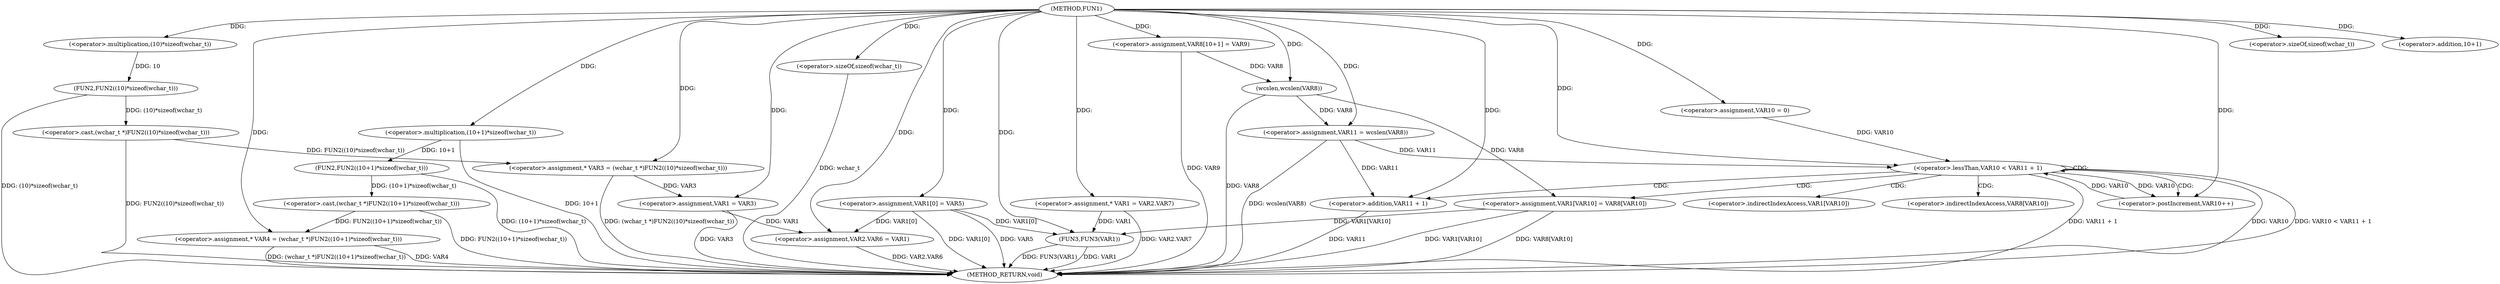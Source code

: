 digraph FUN1 {  
"1000100" [label = "(METHOD,FUN1)" ]
"1000178" [label = "(METHOD_RETURN,void)" ]
"1000105" [label = "(<operator>.assignment,* VAR3 = (wchar_t *)FUN2((10)*sizeof(wchar_t)))" ]
"1000107" [label = "(<operator>.cast,(wchar_t *)FUN2((10)*sizeof(wchar_t)))" ]
"1000109" [label = "(FUN2,FUN2((10)*sizeof(wchar_t)))" ]
"1000110" [label = "(<operator>.multiplication,(10)*sizeof(wchar_t))" ]
"1000112" [label = "(<operator>.sizeOf,sizeof(wchar_t))" ]
"1000115" [label = "(<operator>.assignment,* VAR4 = (wchar_t *)FUN2((10+1)*sizeof(wchar_t)))" ]
"1000117" [label = "(<operator>.cast,(wchar_t *)FUN2((10+1)*sizeof(wchar_t)))" ]
"1000119" [label = "(FUN2,FUN2((10+1)*sizeof(wchar_t)))" ]
"1000120" [label = "(<operator>.multiplication,(10+1)*sizeof(wchar_t))" ]
"1000121" [label = "(<operator>.addition,10+1)" ]
"1000124" [label = "(<operator>.sizeOf,sizeof(wchar_t))" ]
"1000126" [label = "(<operator>.assignment,VAR1 = VAR3)" ]
"1000129" [label = "(<operator>.assignment,VAR1[0] = VAR5)" ]
"1000134" [label = "(<operator>.assignment,VAR2.VAR6 = VAR1)" ]
"1000141" [label = "(<operator>.assignment,* VAR1 = VAR2.VAR7)" ]
"1000148" [label = "(<operator>.assignment,VAR8[10+1] = VAR9)" ]
"1000153" [label = "(<operator>.assignment,VAR11 = wcslen(VAR8))" ]
"1000155" [label = "(wcslen,wcslen(VAR8))" ]
"1000158" [label = "(<operator>.assignment,VAR10 = 0)" ]
"1000161" [label = "(<operator>.lessThan,VAR10 < VAR11 + 1)" ]
"1000163" [label = "(<operator>.addition,VAR11 + 1)" ]
"1000166" [label = "(<operator>.postIncrement,VAR10++)" ]
"1000169" [label = "(<operator>.assignment,VAR1[VAR10] = VAR8[VAR10])" ]
"1000176" [label = "(FUN3,FUN3(VAR1))" ]
"1000170" [label = "(<operator>.indirectIndexAccess,VAR1[VAR10])" ]
"1000173" [label = "(<operator>.indirectIndexAccess,VAR8[VAR10])" ]
  "1000115" -> "1000178"  [ label = "DDG: (wchar_t *)FUN2((10+1)*sizeof(wchar_t))"] 
  "1000124" -> "1000178"  [ label = "DDG: wchar_t"] 
  "1000105" -> "1000178"  [ label = "DDG: (wchar_t *)FUN2((10)*sizeof(wchar_t))"] 
  "1000129" -> "1000178"  [ label = "DDG: VAR5"] 
  "1000141" -> "1000178"  [ label = "DDG: VAR2.VAR7"] 
  "1000117" -> "1000178"  [ label = "DDG: FUN2((10+1)*sizeof(wchar_t))"] 
  "1000107" -> "1000178"  [ label = "DDG: FUN2((10)*sizeof(wchar_t))"] 
  "1000129" -> "1000178"  [ label = "DDG: VAR1[0]"] 
  "1000163" -> "1000178"  [ label = "DDG: VAR11"] 
  "1000153" -> "1000178"  [ label = "DDG: wcslen(VAR8)"] 
  "1000120" -> "1000178"  [ label = "DDG: 10+1"] 
  "1000176" -> "1000178"  [ label = "DDG: FUN3(VAR1)"] 
  "1000134" -> "1000178"  [ label = "DDG: VAR2.VAR6"] 
  "1000109" -> "1000178"  [ label = "DDG: (10)*sizeof(wchar_t)"] 
  "1000119" -> "1000178"  [ label = "DDG: (10+1)*sizeof(wchar_t)"] 
  "1000169" -> "1000178"  [ label = "DDG: VAR8[VAR10]"] 
  "1000176" -> "1000178"  [ label = "DDG: VAR1"] 
  "1000169" -> "1000178"  [ label = "DDG: VAR1[VAR10]"] 
  "1000148" -> "1000178"  [ label = "DDG: VAR9"] 
  "1000126" -> "1000178"  [ label = "DDG: VAR3"] 
  "1000155" -> "1000178"  [ label = "DDG: VAR8"] 
  "1000161" -> "1000178"  [ label = "DDG: VAR11 + 1"] 
  "1000161" -> "1000178"  [ label = "DDG: VAR10"] 
  "1000161" -> "1000178"  [ label = "DDG: VAR10 < VAR11 + 1"] 
  "1000115" -> "1000178"  [ label = "DDG: VAR4"] 
  "1000107" -> "1000105"  [ label = "DDG: FUN2((10)*sizeof(wchar_t))"] 
  "1000100" -> "1000105"  [ label = "DDG: "] 
  "1000109" -> "1000107"  [ label = "DDG: (10)*sizeof(wchar_t)"] 
  "1000110" -> "1000109"  [ label = "DDG: 10"] 
  "1000100" -> "1000110"  [ label = "DDG: "] 
  "1000100" -> "1000112"  [ label = "DDG: "] 
  "1000117" -> "1000115"  [ label = "DDG: FUN2((10+1)*sizeof(wchar_t))"] 
  "1000100" -> "1000115"  [ label = "DDG: "] 
  "1000119" -> "1000117"  [ label = "DDG: (10+1)*sizeof(wchar_t)"] 
  "1000120" -> "1000119"  [ label = "DDG: 10+1"] 
  "1000100" -> "1000120"  [ label = "DDG: "] 
  "1000100" -> "1000121"  [ label = "DDG: "] 
  "1000100" -> "1000124"  [ label = "DDG: "] 
  "1000105" -> "1000126"  [ label = "DDG: VAR3"] 
  "1000100" -> "1000126"  [ label = "DDG: "] 
  "1000100" -> "1000129"  [ label = "DDG: "] 
  "1000129" -> "1000134"  [ label = "DDG: VAR1[0]"] 
  "1000126" -> "1000134"  [ label = "DDG: VAR1"] 
  "1000100" -> "1000134"  [ label = "DDG: "] 
  "1000100" -> "1000141"  [ label = "DDG: "] 
  "1000100" -> "1000148"  [ label = "DDG: "] 
  "1000155" -> "1000153"  [ label = "DDG: VAR8"] 
  "1000100" -> "1000153"  [ label = "DDG: "] 
  "1000148" -> "1000155"  [ label = "DDG: VAR8"] 
  "1000100" -> "1000155"  [ label = "DDG: "] 
  "1000100" -> "1000158"  [ label = "DDG: "] 
  "1000158" -> "1000161"  [ label = "DDG: VAR10"] 
  "1000166" -> "1000161"  [ label = "DDG: VAR10"] 
  "1000100" -> "1000161"  [ label = "DDG: "] 
  "1000153" -> "1000161"  [ label = "DDG: VAR11"] 
  "1000153" -> "1000163"  [ label = "DDG: VAR11"] 
  "1000100" -> "1000163"  [ label = "DDG: "] 
  "1000161" -> "1000166"  [ label = "DDG: VAR10"] 
  "1000100" -> "1000166"  [ label = "DDG: "] 
  "1000155" -> "1000169"  [ label = "DDG: VAR8"] 
  "1000129" -> "1000176"  [ label = "DDG: VAR1[0]"] 
  "1000141" -> "1000176"  [ label = "DDG: VAR1"] 
  "1000169" -> "1000176"  [ label = "DDG: VAR1[VAR10]"] 
  "1000100" -> "1000176"  [ label = "DDG: "] 
  "1000161" -> "1000163"  [ label = "CDG: "] 
  "1000161" -> "1000161"  [ label = "CDG: "] 
  "1000161" -> "1000170"  [ label = "CDG: "] 
  "1000161" -> "1000166"  [ label = "CDG: "] 
  "1000161" -> "1000173"  [ label = "CDG: "] 
  "1000161" -> "1000169"  [ label = "CDG: "] 
}
